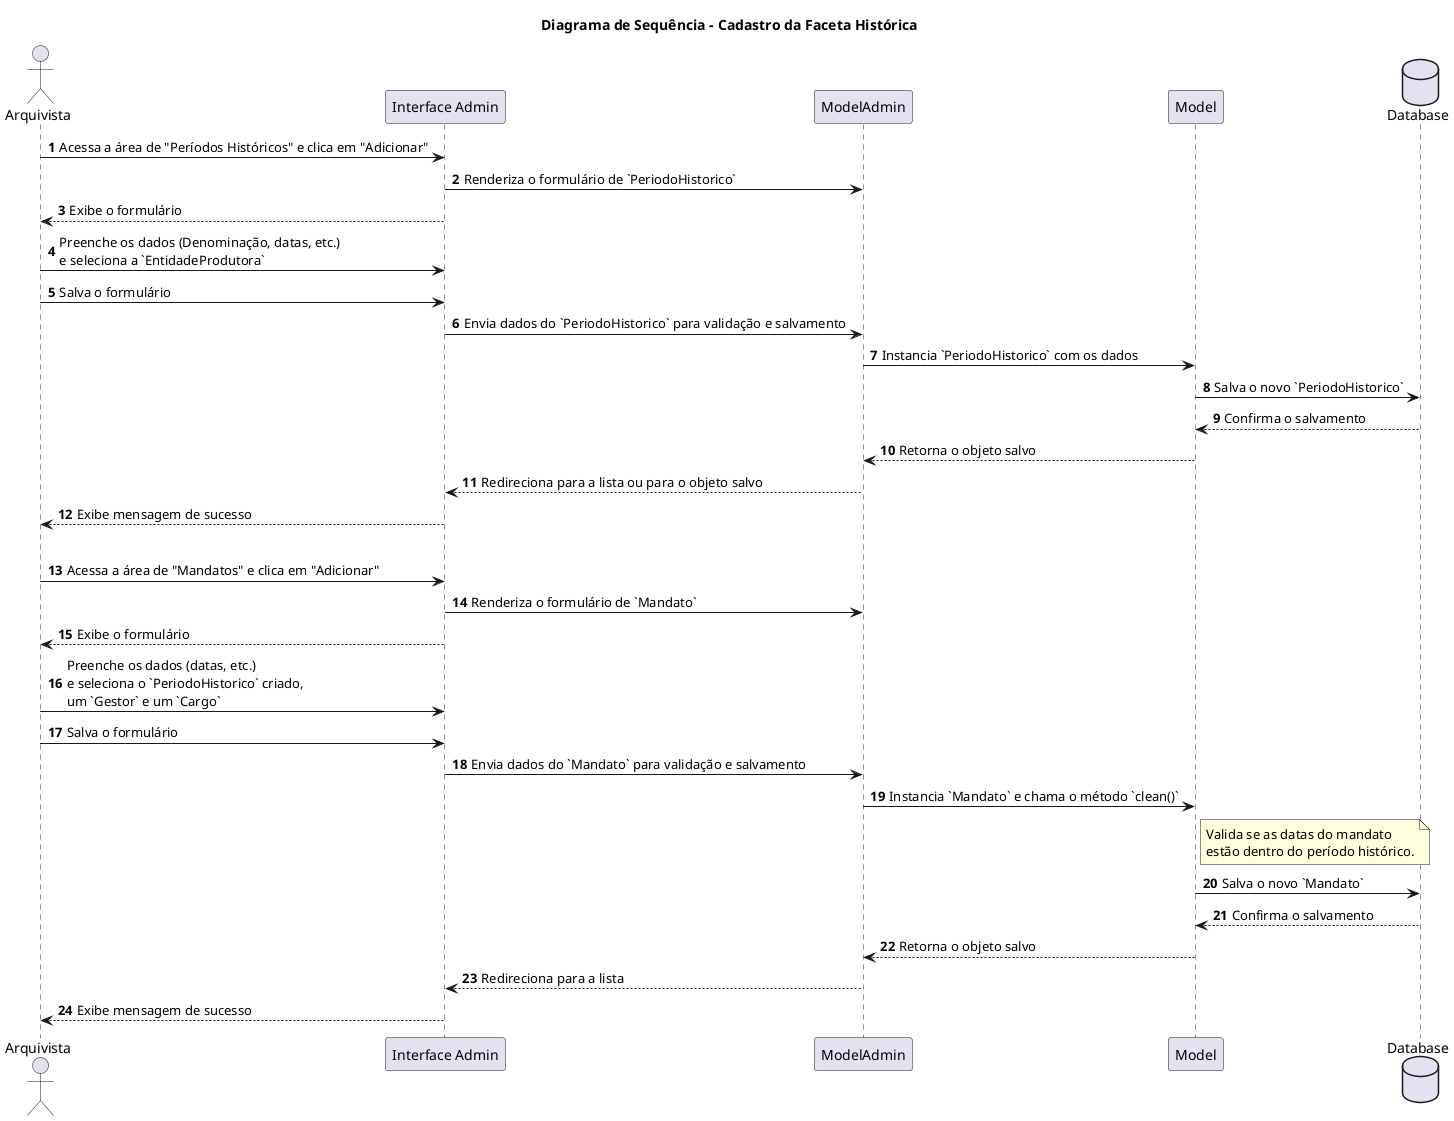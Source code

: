 @startuml Cadastro da Faceta Histórica
title Diagrama de Sequência - Cadastro da Faceta Histórica

actor "Arquivista" as User
participant "Interface Admin" as AdminUI
participant "ModelAdmin" as AdminModel
participant "Model" as Model
database "Database" as DB

autonumber

User -> AdminUI: Acessa a área de "Períodos Históricos" e clica em "Adicionar"
AdminUI -> AdminModel: Renderiza o formulário de `PeriodoHistorico`
AdminUI --> User: Exibe o formulário

User -> AdminUI: Preenche os dados (Denominação, datas, etc.)\ne seleciona a `EntidadeProdutora`
User -> AdminUI: Salva o formulário

AdminUI -> AdminModel: Envia dados do `PeriodoHistorico` para validação e salvamento
AdminModel -> Model: Instancia `PeriodoHistorico` com os dados
Model -> DB: Salva o novo `PeriodoHistorico`
DB --> Model: Confirma o salvamento
Model --> AdminModel: Retorna o objeto salvo
AdminModel --> AdminUI: Redireciona para a lista ou para o objeto salvo
AdminUI --> User: Exibe mensagem de sucesso

|||

User -> AdminUI: Acessa a área de "Mandatos" e clica em "Adicionar"
AdminUI -> AdminModel: Renderiza o formulário de `Mandato`
AdminUI --> User: Exibe o formulário

User -> AdminUI: Preenche os dados (datas, etc.)\ne seleciona o `PeriodoHistorico` criado,\num `Gestor` e um `Cargo`
User -> AdminUI: Salva o formulário

AdminUI -> AdminModel: Envia dados do `Mandato` para validação e salvamento
AdminModel -> Model: Instancia `Mandato` e chama o método `clean()`
note right of Model: Valida se as datas do mandato\nestão dentro do período histórico.
Model -> DB: Salva o novo `Mandato`
DB --> Model: Confirma o salvamento
Model --> AdminModel: Retorna o objeto salvo
AdminModel --> AdminUI: Redireciona para a lista
AdminUI --> User: Exibe mensagem de sucesso

@enduml

